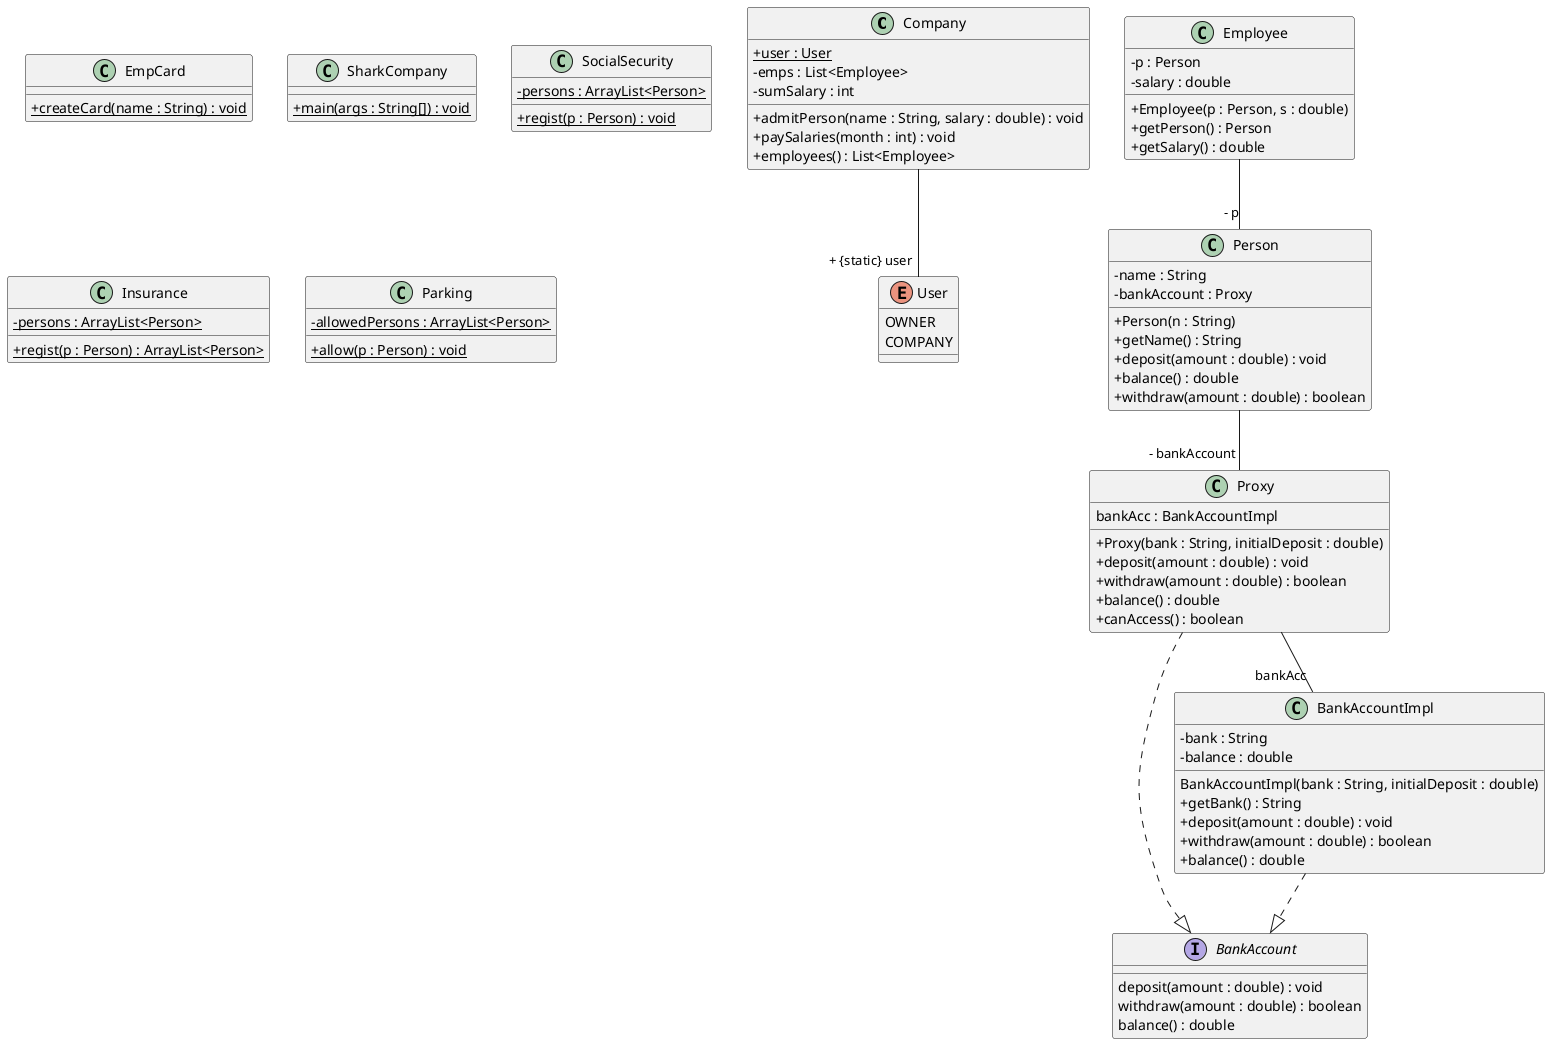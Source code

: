 @startuml
skinparam classAttributeIconSize 0
class Company{
+ {static} user : User
- emps : List<Employee>
- sumSalary : int
+ admitPerson(name : String, salary : double) : void
+ paySalaries(month : int) : void
+ employees() : List<Employee>
}
class EmpCard{
+ {static} createCard(name : String) : void
}
class SharkCompany{
+ {static} main(args : String[]) : void
}
class Proxy{
bankAcc : BankAccountImpl
+ Proxy(bank : String, initialDeposit : double)
+ deposit(amount : double) : void
+ withdraw(amount : double) : boolean
+ balance() : double
+ canAccess() : boolean
}
Proxy ..|> BankAccount
class Person{
- name : String
- bankAccount : Proxy
+ Person(n : String)
+ getName() : String
+ deposit(amount : double) : void
+ balance() : double
+ withdraw(amount : double) : boolean
}
class SocialSecurity{
- {static} persons : ArrayList<Person>
+ {static} regist(p : Person) : void
}
class Insurance{
- {static} persons : ArrayList<Person>
+ {static} regist(p : Person) : ArrayList<Person>
}
class BankAccountImpl{
- bank : String
- balance : double
BankAccountImpl(bank : String, initialDeposit : double)
+ getBank() : String
+ deposit(amount : double) : void
+ withdraw(amount : double) : boolean
+ balance() : double
}
BankAccountImpl ..|> BankAccount
class Parking{
- {static} allowedPersons : ArrayList<Person>
+ {static} allow(p : Person) : void
}
class Employee{
- p : Person
- salary : double
+ Employee(p : Person, s : double)
+ getPerson() : Person
+ getSalary() : double
}
Company--"+ {static} user" User
Proxy--"bankAcc" BankAccountImpl
Person--"- bankAccount" Proxy
Employee--"- p" Person
interface BankAccount{
deposit(amount : double) : void
withdraw(amount : double) : boolean
balance() : double
}
enum User{
OWNER
COMPANY
}
@enduml